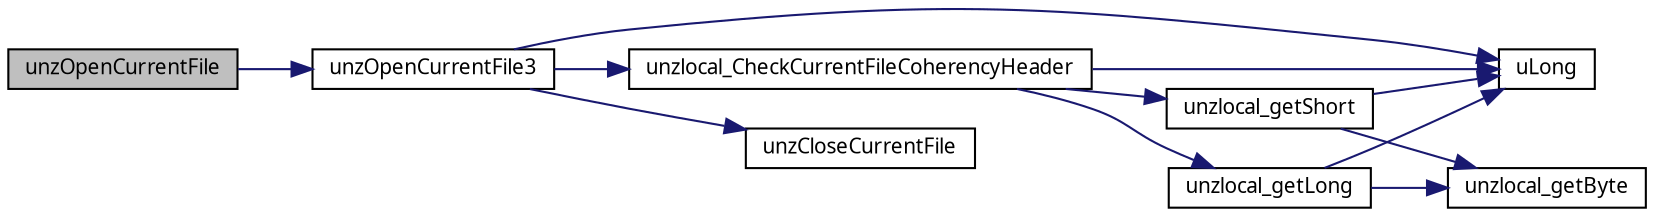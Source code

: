 digraph G
{
  edge [fontname="FreeSans.ttf",fontsize="10",labelfontname="FreeSans.ttf",labelfontsize="10"];
  node [fontname="FreeSans.ttf",fontsize="10",shape=record];
  rankdir=LR;
  Node1 [label="unzOpenCurrentFile",height=0.2,width=0.4,color="black", fillcolor="grey75", style="filled" fontcolor="black"];
  Node1 -> Node2 [color="midnightblue",fontsize="10",style="solid",fontname="FreeSans.ttf"];
  Node2 [label="unzOpenCurrentFile3",height=0.2,width=0.4,color="black", fillcolor="white", style="filled",URL="$unzip_8c.html#a5eb86267fb9a5e4f52a123df606b2af5"];
  Node2 -> Node3 [color="midnightblue",fontsize="10",style="solid",fontname="FreeSans.ttf"];
  Node3 [label="uLong",height=0.2,width=0.4,color="black", fillcolor="white", style="filled",URL="$ioapi_8h.html#a50e9e9d5c30e481de822ad68fe537986"];
  Node2 -> Node4 [color="midnightblue",fontsize="10",style="solid",fontname="FreeSans.ttf"];
  Node4 [label="unzCloseCurrentFile",height=0.2,width=0.4,color="black", fillcolor="white", style="filled",URL="$unzip_8c.html#ac48279e5325cfdabbc67a312b1d32700"];
  Node2 -> Node5 [color="midnightblue",fontsize="10",style="solid",fontname="FreeSans.ttf"];
  Node5 [label="unzlocal_CheckCurrentFileCoherencyHeader",height=0.2,width=0.4,color="black", fillcolor="white", style="filled",URL="$unzip_8c.html#ae29f32a517b1bf71b222191636739fa6"];
  Node5 -> Node3 [color="midnightblue",fontsize="10",style="solid",fontname="FreeSans.ttf"];
  Node5 -> Node6 [color="midnightblue",fontsize="10",style="solid",fontname="FreeSans.ttf"];
  Node6 [label="unzlocal_getLong",height=0.2,width=0.4,color="black", fillcolor="white", style="filled",URL="$unzip_8c.html#ad740080523b619b0894978d00da8643e"];
  Node6 -> Node3 [color="midnightblue",fontsize="10",style="solid",fontname="FreeSans.ttf"];
  Node6 -> Node7 [color="midnightblue",fontsize="10",style="solid",fontname="FreeSans.ttf"];
  Node7 [label="unzlocal_getByte",height=0.2,width=0.4,color="black", fillcolor="white", style="filled",URL="$unzip_8c.html#a224066d88f092158ee3695c40a1f6c39"];
  Node5 -> Node8 [color="midnightblue",fontsize="10",style="solid",fontname="FreeSans.ttf"];
  Node8 [label="unzlocal_getShort",height=0.2,width=0.4,color="black", fillcolor="white", style="filled",URL="$unzip_8c.html#ab98398d33871b77b25d86b1e0d0d8322"];
  Node8 -> Node3 [color="midnightblue",fontsize="10",style="solid",fontname="FreeSans.ttf"];
  Node8 -> Node7 [color="midnightblue",fontsize="10",style="solid",fontname="FreeSans.ttf"];
}
